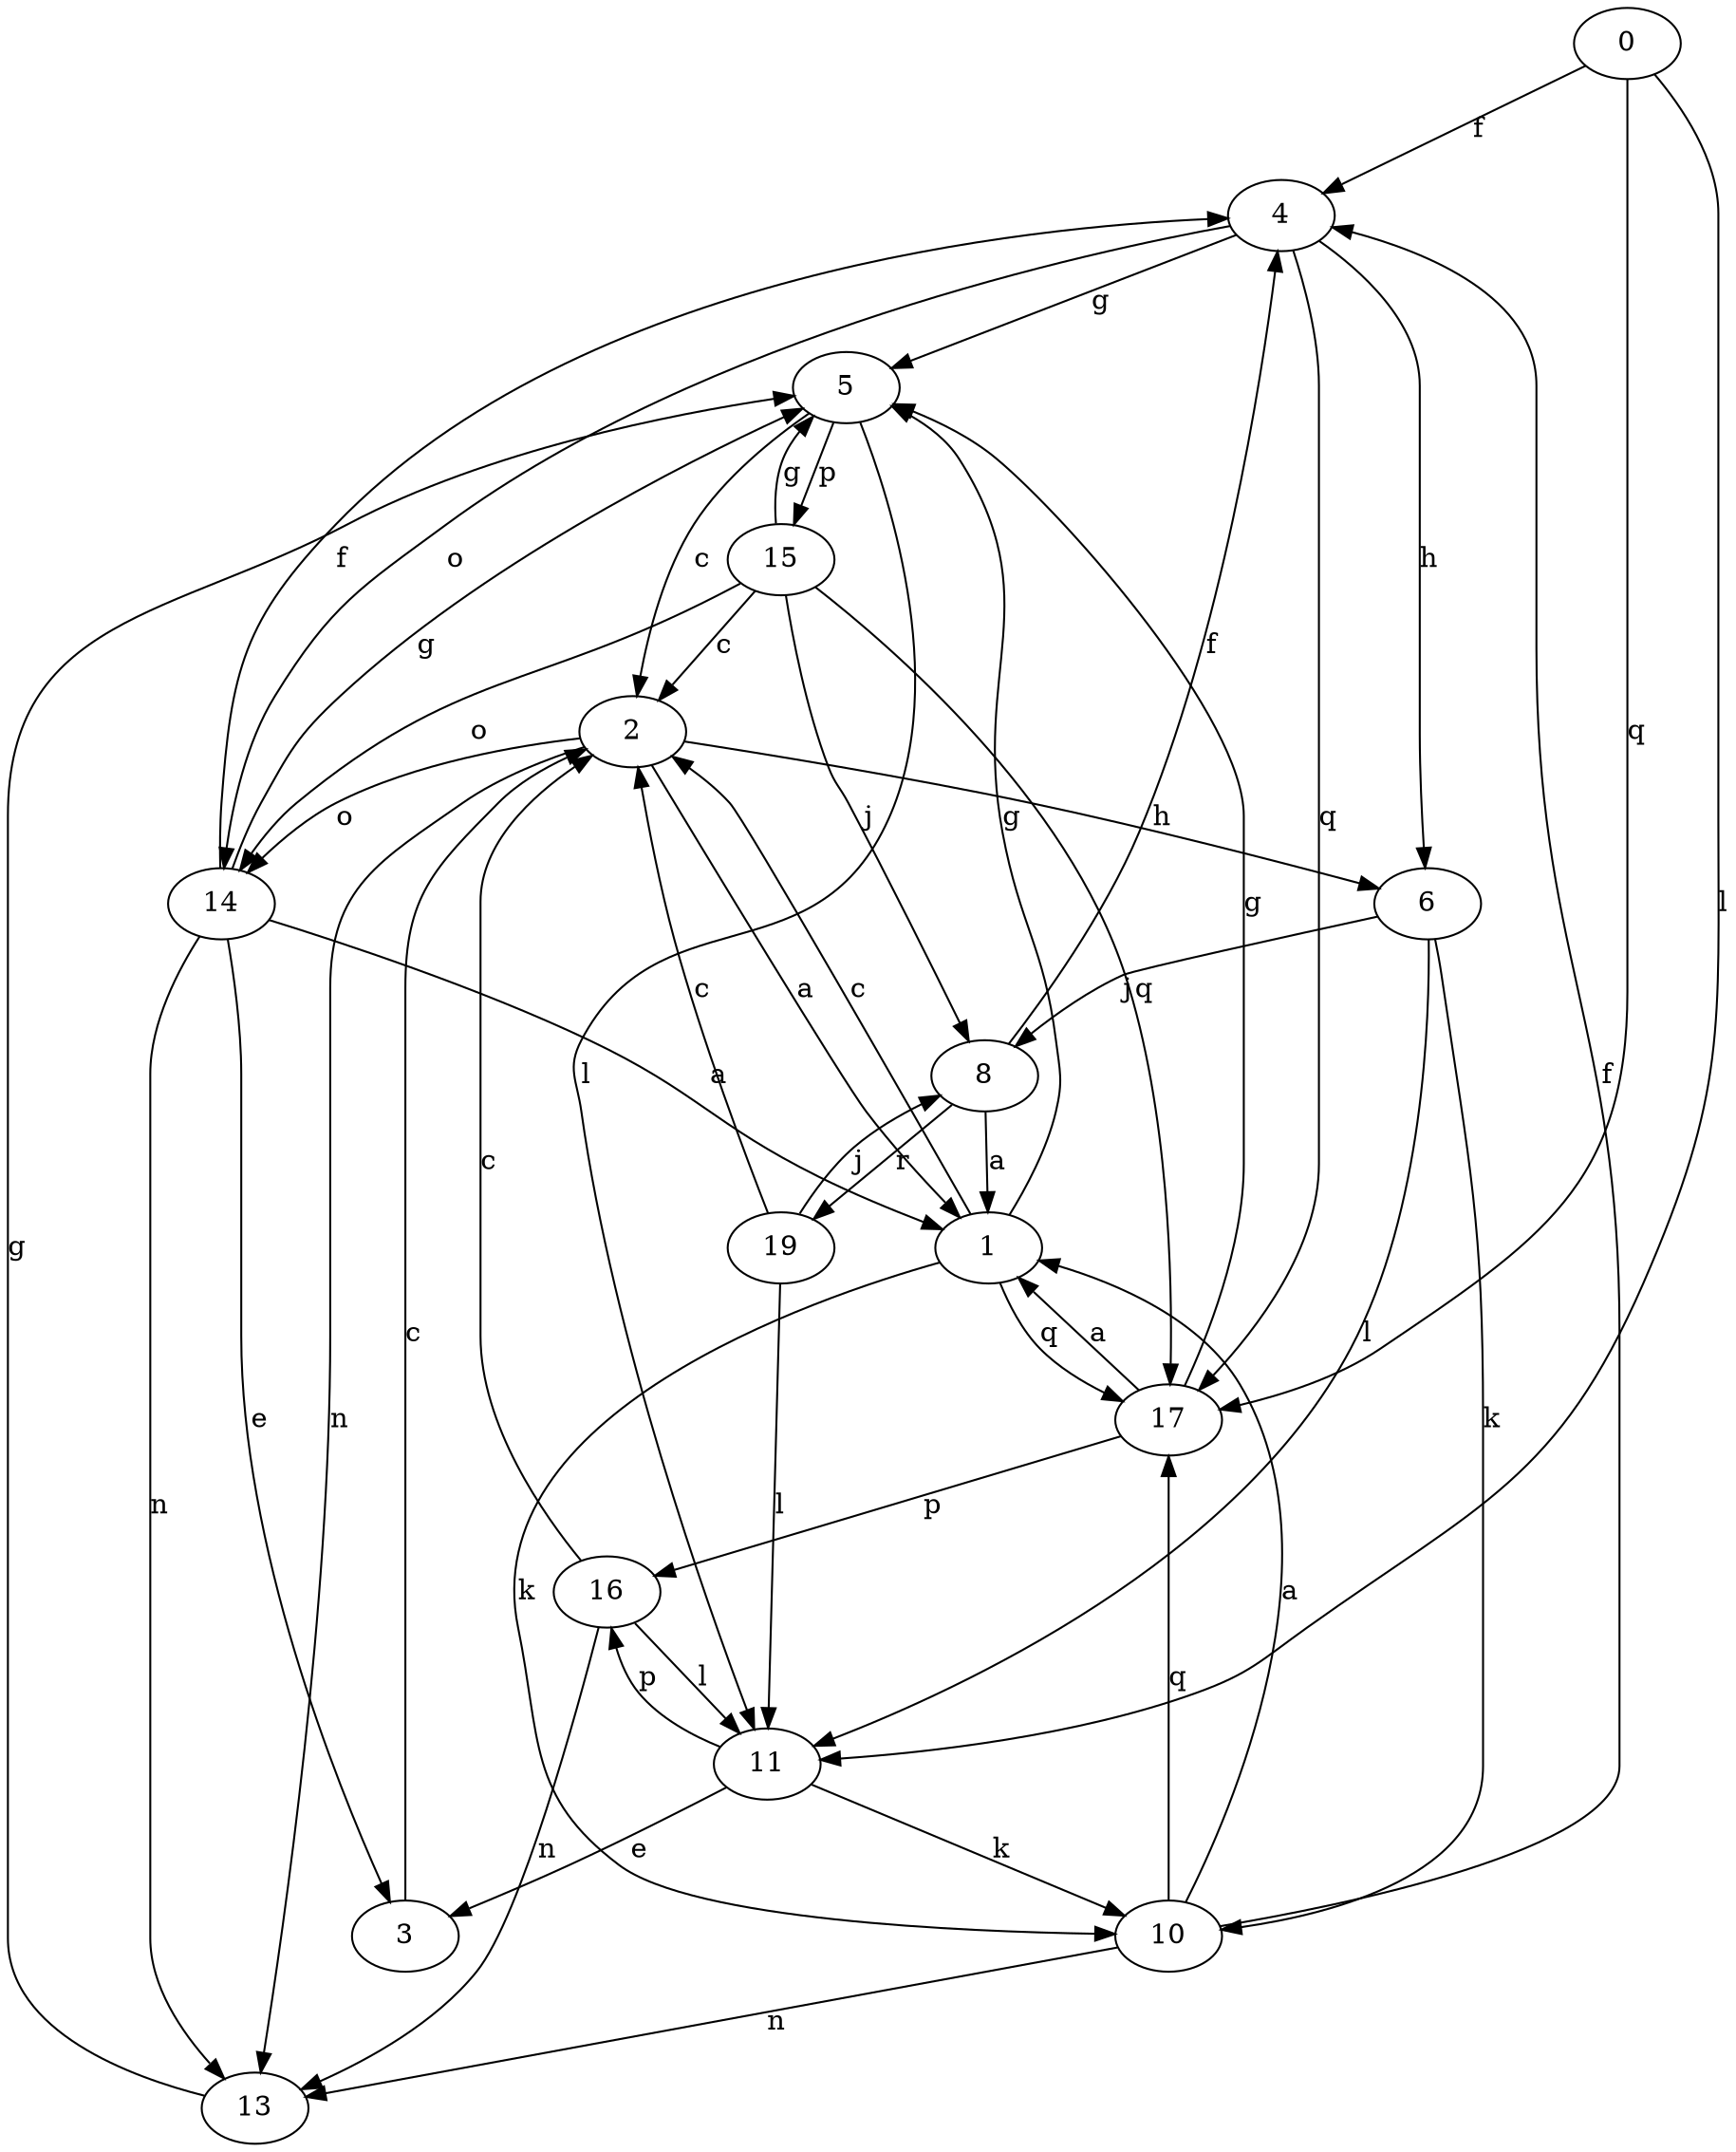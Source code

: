 strict digraph  {
0;
1;
2;
3;
4;
5;
6;
8;
10;
11;
13;
14;
15;
16;
17;
19;
0 -> 4  [label=f];
0 -> 11  [label=l];
0 -> 17  [label=q];
1 -> 2  [label=c];
1 -> 5  [label=g];
1 -> 10  [label=k];
1 -> 17  [label=q];
2 -> 1  [label=a];
2 -> 6  [label=h];
2 -> 13  [label=n];
2 -> 14  [label=o];
3 -> 2  [label=c];
4 -> 5  [label=g];
4 -> 6  [label=h];
4 -> 14  [label=o];
4 -> 17  [label=q];
5 -> 2  [label=c];
5 -> 11  [label=l];
5 -> 15  [label=p];
6 -> 8  [label=j];
6 -> 10  [label=k];
6 -> 11  [label=l];
8 -> 1  [label=a];
8 -> 4  [label=f];
8 -> 19  [label=r];
10 -> 1  [label=a];
10 -> 4  [label=f];
10 -> 13  [label=n];
10 -> 17  [label=q];
11 -> 3  [label=e];
11 -> 10  [label=k];
11 -> 16  [label=p];
13 -> 5  [label=g];
14 -> 1  [label=a];
14 -> 3  [label=e];
14 -> 4  [label=f];
14 -> 5  [label=g];
14 -> 13  [label=n];
15 -> 2  [label=c];
15 -> 5  [label=g];
15 -> 8  [label=j];
15 -> 14  [label=o];
15 -> 17  [label=q];
16 -> 2  [label=c];
16 -> 11  [label=l];
16 -> 13  [label=n];
17 -> 1  [label=a];
17 -> 5  [label=g];
17 -> 16  [label=p];
19 -> 2  [label=c];
19 -> 8  [label=j];
19 -> 11  [label=l];
}
